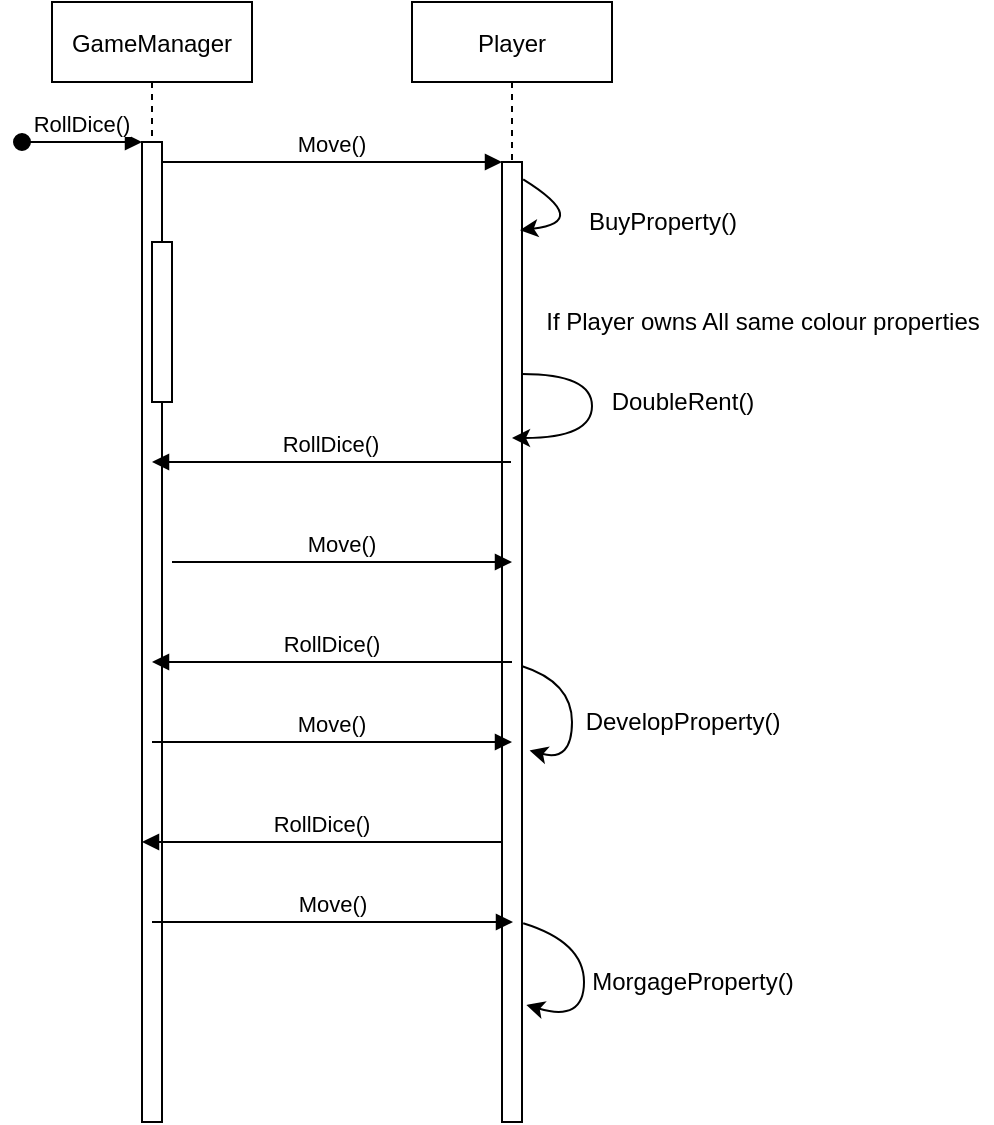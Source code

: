 <mxfile version="16.5.1" type="device"><diagram id="kgpKYQtTHZ0yAKxKKP6v" name="Page-1"><mxGraphModel dx="1038" dy="649" grid="1" gridSize="10" guides="1" tooltips="1" connect="1" arrows="1" fold="1" page="1" pageScale="1" pageWidth="850" pageHeight="1100" math="0" shadow="0"><root><mxCell id="0"/><mxCell id="1" parent="0"/><mxCell id="3nuBFxr9cyL0pnOWT2aG-1" value="GameManager" style="shape=umlLifeline;perimeter=lifelinePerimeter;container=1;collapsible=0;recursiveResize=0;rounded=0;shadow=0;strokeWidth=1;" parent="1" vertex="1"><mxGeometry x="120" y="80" width="100" height="550" as="geometry"/></mxCell><mxCell id="3nuBFxr9cyL0pnOWT2aG-2" value="" style="points=[];perimeter=orthogonalPerimeter;rounded=0;shadow=0;strokeWidth=1;" parent="3nuBFxr9cyL0pnOWT2aG-1" vertex="1"><mxGeometry x="45" y="70" width="10" height="490" as="geometry"/></mxCell><mxCell id="3nuBFxr9cyL0pnOWT2aG-3" value="RollDice()" style="verticalAlign=bottom;startArrow=oval;endArrow=block;startSize=8;shadow=0;strokeWidth=1;" parent="3nuBFxr9cyL0pnOWT2aG-1" target="3nuBFxr9cyL0pnOWT2aG-2" edge="1"><mxGeometry relative="1" as="geometry"><mxPoint x="-15" y="70" as="sourcePoint"/></mxGeometry></mxCell><mxCell id="3nuBFxr9cyL0pnOWT2aG-4" value="" style="points=[];perimeter=orthogonalPerimeter;rounded=0;shadow=0;strokeWidth=1;" parent="3nuBFxr9cyL0pnOWT2aG-1" vertex="1"><mxGeometry x="50" y="120" width="10" height="80" as="geometry"/></mxCell><mxCell id="3nuBFxr9cyL0pnOWT2aG-5" value="Player" style="shape=umlLifeline;perimeter=lifelinePerimeter;container=1;collapsible=0;recursiveResize=0;rounded=0;shadow=0;strokeWidth=1;" parent="1" vertex="1"><mxGeometry x="300" y="80" width="100" height="550" as="geometry"/></mxCell><mxCell id="3nuBFxr9cyL0pnOWT2aG-6" value="" style="points=[];perimeter=orthogonalPerimeter;rounded=0;shadow=0;strokeWidth=1;" parent="3nuBFxr9cyL0pnOWT2aG-5" vertex="1"><mxGeometry x="45" y="80" width="10" height="480" as="geometry"/></mxCell><mxCell id="0WrrKVFbK6ruDwwN2O2o-1" value="" style="curved=1;endArrow=classic;html=1;rounded=0;exitX=1.06;exitY=0.018;exitDx=0;exitDy=0;exitPerimeter=0;entryX=0.9;entryY=0.071;entryDx=0;entryDy=0;entryPerimeter=0;" edge="1" parent="3nuBFxr9cyL0pnOWT2aG-5" source="3nuBFxr9cyL0pnOWT2aG-6" target="3nuBFxr9cyL0pnOWT2aG-6"><mxGeometry width="50" height="50" relative="1" as="geometry"><mxPoint x="70" y="90" as="sourcePoint"/><mxPoint x="56" y="130" as="targetPoint"/><Array as="points"><mxPoint x="90" y="110"/></Array></mxGeometry></mxCell><mxCell id="0WrrKVFbK6ruDwwN2O2o-4" value="" style="curved=1;endArrow=classic;html=1;rounded=0;" edge="1" parent="3nuBFxr9cyL0pnOWT2aG-5" source="3nuBFxr9cyL0pnOWT2aG-6" target="3nuBFxr9cyL0pnOWT2aG-5"><mxGeometry width="50" height="50" relative="1" as="geometry"><mxPoint x="60" y="186" as="sourcePoint"/><mxPoint x="70" y="230" as="targetPoint"/><Array as="points"><mxPoint x="90" y="186"/><mxPoint x="90" y="218"/></Array></mxGeometry></mxCell><mxCell id="0WrrKVFbK6ruDwwN2O2o-17" value="" style="curved=1;endArrow=classic;html=1;rounded=0;entryX=1.22;entryY=0.878;entryDx=0;entryDy=0;entryPerimeter=0;exitX=1.06;exitY=0.793;exitDx=0;exitDy=0;exitPerimeter=0;" edge="1" parent="3nuBFxr9cyL0pnOWT2aG-5" source="3nuBFxr9cyL0pnOWT2aG-6" target="3nuBFxr9cyL0pnOWT2aG-6"><mxGeometry width="50" height="50" relative="1" as="geometry"><mxPoint x="55" y="490" as="sourcePoint"/><mxPoint x="62.7" y="537.13" as="targetPoint"/><Array as="points"><mxPoint x="86" y="470"/><mxPoint x="86" y="510"/></Array></mxGeometry></mxCell><mxCell id="0WrrKVFbK6ruDwwN2O2o-9" value="" style="curved=1;endArrow=classic;html=1;rounded=0;exitX=0.98;exitY=0.525;exitDx=0;exitDy=0;exitPerimeter=0;entryX=1.38;entryY=0.613;entryDx=0;entryDy=0;entryPerimeter=0;" edge="1" parent="3nuBFxr9cyL0pnOWT2aG-5" source="3nuBFxr9cyL0pnOWT2aG-6" target="3nuBFxr9cyL0pnOWT2aG-6"><mxGeometry width="50" height="50" relative="1" as="geometry"><mxPoint x="80" y="370" as="sourcePoint"/><mxPoint x="80" y="420" as="targetPoint"/><Array as="points"><mxPoint x="80" y="340"/><mxPoint x="80" y="380"/></Array></mxGeometry></mxCell><mxCell id="0WrrKVFbK6ruDwwN2O2o-15" value="RollDice()" style="verticalAlign=bottom;endArrow=block;shadow=0;strokeWidth=1;" edge="1" parent="3nuBFxr9cyL0pnOWT2aG-5"><mxGeometry relative="1" as="geometry"><mxPoint x="45" y="420" as="sourcePoint"/><mxPoint x="-135" y="420" as="targetPoint"/><Array as="points"><mxPoint x="-14.5" y="420"/></Array></mxGeometry></mxCell><mxCell id="3nuBFxr9cyL0pnOWT2aG-8" value="Move()" style="verticalAlign=bottom;endArrow=block;entryX=0;entryY=0;shadow=0;strokeWidth=1;" parent="1" source="3nuBFxr9cyL0pnOWT2aG-2" target="3nuBFxr9cyL0pnOWT2aG-6" edge="1"><mxGeometry relative="1" as="geometry"><mxPoint x="275" y="160" as="sourcePoint"/></mxGeometry></mxCell><mxCell id="0WrrKVFbK6ruDwwN2O2o-2" value="BuyProperty()" style="text;html=1;align=center;verticalAlign=middle;resizable=0;points=[];autosize=1;strokeColor=none;fillColor=none;" vertex="1" parent="1"><mxGeometry x="380" y="180" width="90" height="20" as="geometry"/></mxCell><mxCell id="0WrrKVFbK6ruDwwN2O2o-3" value="If Player owns All same colour properties" style="text;html=1;align=center;verticalAlign=middle;resizable=0;points=[];autosize=1;strokeColor=none;fillColor=none;" vertex="1" parent="1"><mxGeometry x="360" y="230" width="230" height="20" as="geometry"/></mxCell><mxCell id="0WrrKVFbK6ruDwwN2O2o-5" value="DoubleRent()" style="text;html=1;align=center;verticalAlign=middle;resizable=0;points=[];autosize=1;strokeColor=none;fillColor=none;" vertex="1" parent="1"><mxGeometry x="390" y="270" width="90" height="20" as="geometry"/></mxCell><mxCell id="0WrrKVFbK6ruDwwN2O2o-6" value="RollDice()" style="verticalAlign=bottom;endArrow=block;shadow=0;strokeWidth=1;" edge="1" parent="1" source="3nuBFxr9cyL0pnOWT2aG-5" target="3nuBFxr9cyL0pnOWT2aG-1"><mxGeometry relative="1" as="geometry"><mxPoint x="150" y="460.0" as="sourcePoint"/><mxPoint x="320" y="460.0" as="targetPoint"/><Array as="points"><mxPoint x="290" y="310"/></Array></mxGeometry></mxCell><mxCell id="0WrrKVFbK6ruDwwN2O2o-7" value="Move()" style="verticalAlign=bottom;endArrow=block;entryX=0;entryY=0;shadow=0;strokeWidth=1;" edge="1" parent="1"><mxGeometry relative="1" as="geometry"><mxPoint x="180" y="360.0" as="sourcePoint"/><mxPoint x="350" y="360.0" as="targetPoint"/></mxGeometry></mxCell><mxCell id="0WrrKVFbK6ruDwwN2O2o-10" value="DevelopProperty()" style="text;html=1;align=center;verticalAlign=middle;resizable=0;points=[];autosize=1;strokeColor=none;fillColor=none;" vertex="1" parent="1"><mxGeometry x="380" y="430" width="110" height="20" as="geometry"/></mxCell><mxCell id="0WrrKVFbK6ruDwwN2O2o-11" value="RollDice()" style="verticalAlign=bottom;endArrow=block;shadow=0;strokeWidth=1;" edge="1" parent="1"><mxGeometry relative="1" as="geometry"><mxPoint x="350" y="410" as="sourcePoint"/><mxPoint x="170" y="410" as="targetPoint"/><Array as="points"><mxPoint x="290.5" y="410"/></Array></mxGeometry></mxCell><mxCell id="0WrrKVFbK6ruDwwN2O2o-12" value="Move()" style="verticalAlign=bottom;endArrow=block;entryX=0;entryY=0;shadow=0;strokeWidth=1;" edge="1" parent="1" source="3nuBFxr9cyL0pnOWT2aG-1"><mxGeometry relative="1" as="geometry"><mxPoint x="180" y="450.0" as="sourcePoint"/><mxPoint x="350" y="450.0" as="targetPoint"/></mxGeometry></mxCell><mxCell id="0WrrKVFbK6ruDwwN2O2o-16" value="Move()" style="verticalAlign=bottom;endArrow=block;entryX=0;entryY=0;shadow=0;strokeWidth=1;" edge="1" parent="1"><mxGeometry relative="1" as="geometry"><mxPoint x="170" y="540.0" as="sourcePoint"/><mxPoint x="350.5" y="540.0" as="targetPoint"/></mxGeometry></mxCell><mxCell id="0WrrKVFbK6ruDwwN2O2o-18" value="MorgageProperty()" style="text;html=1;align=center;verticalAlign=middle;resizable=0;points=[];autosize=1;strokeColor=none;fillColor=none;" vertex="1" parent="1"><mxGeometry x="380" y="560" width="120" height="20" as="geometry"/></mxCell></root></mxGraphModel></diagram></mxfile>